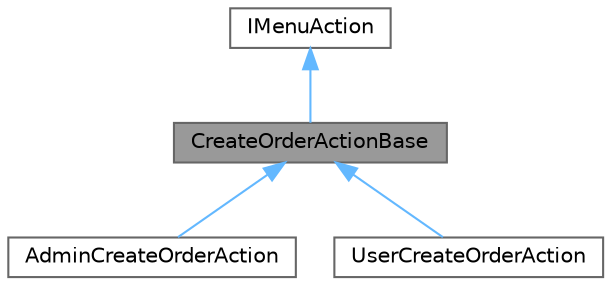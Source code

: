 digraph "CreateOrderActionBase"
{
 // LATEX_PDF_SIZE
  bgcolor="transparent";
  edge [fontname=Helvetica,fontsize=10,labelfontname=Helvetica,labelfontsize=10];
  node [fontname=Helvetica,fontsize=10,shape=box,height=0.2,width=0.4];
  Node1 [id="Node000001",label="CreateOrderActionBase",height=0.2,width=0.4,color="gray40", fillcolor="grey60", style="filled", fontcolor="black",tooltip="Lớp cơ sở cho hành động tạo đơn hàng, chứa các phương thức chung cho cả quản trị viên và người dùng...."];
  Node2 -> Node1 [id="edge1_Node000001_Node000002",dir="back",color="steelblue1",style="solid",tooltip=" "];
  Node2 [id="Node000002",label="IMenuAction",height=0.2,width=0.4,color="gray40", fillcolor="white", style="filled",URL="$class_i_menu_action.html",tooltip="Giao diện định nghĩa hành động cần thực hiện khi người dùng tương tác với menu. Các lớp kế thừa cần t..."];
  Node1 -> Node3 [id="edge2_Node000001_Node000003",dir="back",color="steelblue1",style="solid",tooltip=" "];
  Node3 [id="Node000003",label="AdminCreateOrderAction",height=0.2,width=0.4,color="gray40", fillcolor="white", style="filled",URL="$class_admin_create_order_action.html",tooltip="Lớp đại diện cho hành động tạo đơn hàng mới, kế thừa từ CreateOrderActionBase. Cung cấp các phương th..."];
  Node1 -> Node4 [id="edge3_Node000001_Node000004",dir="back",color="steelblue1",style="solid",tooltip=" "];
  Node4 [id="Node000004",label="UserCreateOrderAction",height=0.2,width=0.4,color="gray40", fillcolor="white", style="filled",URL="$class_user_create_order_action.html",tooltip="Lớp cho phép người dùng tạo đơn hàng mới trong hệ thống. Người dùng sẽ tự động được chọn làm khách hà..."];
}
